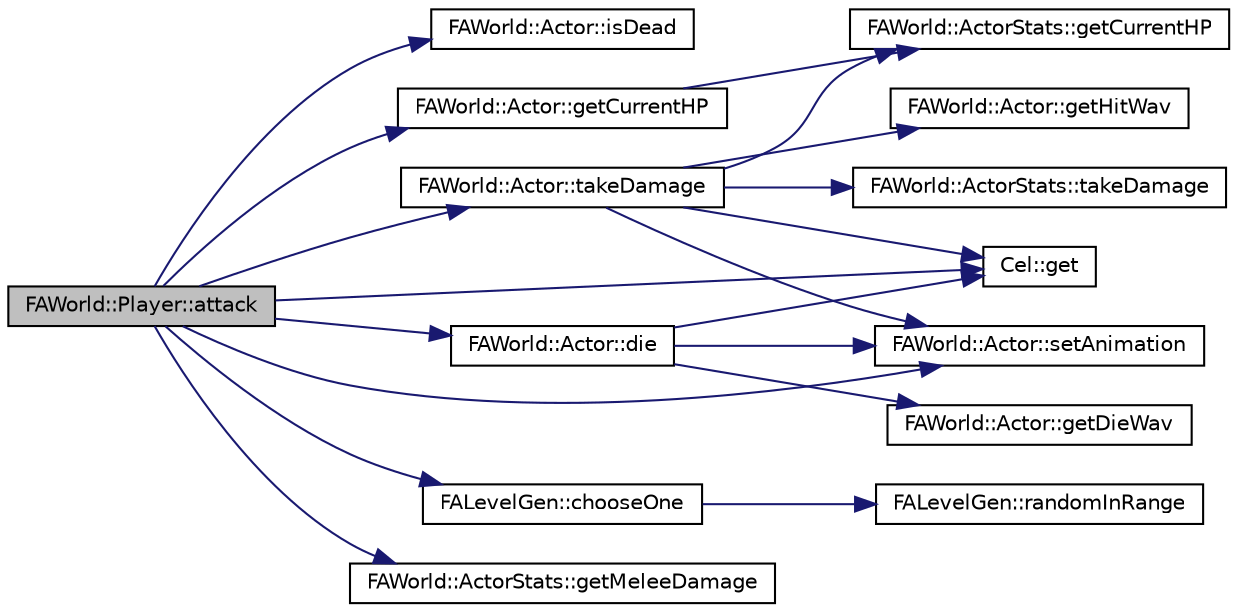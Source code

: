 digraph G
{
  edge [fontname="Helvetica",fontsize="10",labelfontname="Helvetica",labelfontsize="10"];
  node [fontname="Helvetica",fontsize="10",shape=record];
  rankdir="LR";
  Node1 [label="FAWorld::Player::attack",height=0.2,width=0.4,color="black", fillcolor="grey75", style="filled" fontcolor="black"];
  Node1 -> Node2 [color="midnightblue",fontsize="10",style="solid",fontname="Helvetica"];
  Node2 [label="FAWorld::Actor::isDead",height=0.2,width=0.4,color="black", fillcolor="white", style="filled",URL="$class_f_a_world_1_1_actor.html#a13d3e583e0c9018af8482d0f3623748d"];
  Node1 -> Node3 [color="midnightblue",fontsize="10",style="solid",fontname="Helvetica"];
  Node3 [label="Cel::get",height=0.2,width=0.4,color="black", fillcolor="white", style="filled",URL="$namespace_cel.html#a4e01b99470fde6ba49817d25dc1e2bc6"];
  Node1 -> Node4 [color="midnightblue",fontsize="10",style="solid",fontname="Helvetica"];
  Node4 [label="FALevelGen::chooseOne",height=0.2,width=0.4,color="black", fillcolor="white", style="filled",URL="$namespace_f_a_level_gen.html#a9a5e4ea8044e59b4b5e21115e04d4e9a"];
  Node4 -> Node5 [color="midnightblue",fontsize="10",style="solid",fontname="Helvetica"];
  Node5 [label="FALevelGen::randomInRange",height=0.2,width=0.4,color="black", fillcolor="white", style="filled",URL="$namespace_f_a_level_gen.html#a0374e2ca497149c811dbc135899a5db7"];
  Node1 -> Node6 [color="midnightblue",fontsize="10",style="solid",fontname="Helvetica"];
  Node6 [label="FAWorld::Actor::takeDamage",height=0.2,width=0.4,color="black", fillcolor="white", style="filled",URL="$class_f_a_world_1_1_actor.html#a45131c266364a071e5e36dba66bdf38a"];
  Node6 -> Node7 [color="midnightblue",fontsize="10",style="solid",fontname="Helvetica"];
  Node7 [label="FAWorld::ActorStats::takeDamage",height=0.2,width=0.4,color="black", fillcolor="white", style="filled",URL="$class_f_a_world_1_1_actor_stats.html#a5488e256064e76fc84528fd698593b05"];
  Node6 -> Node8 [color="midnightblue",fontsize="10",style="solid",fontname="Helvetica"];
  Node8 [label="FAWorld::ActorStats::getCurrentHP",height=0.2,width=0.4,color="black", fillcolor="white", style="filled",URL="$class_f_a_world_1_1_actor_stats.html#a9ef9d7f0ab086d8a3964968b53bc5852"];
  Node6 -> Node3 [color="midnightblue",fontsize="10",style="solid",fontname="Helvetica"];
  Node6 -> Node9 [color="midnightblue",fontsize="10",style="solid",fontname="Helvetica"];
  Node9 [label="FAWorld::Actor::getHitWav",height=0.2,width=0.4,color="black", fillcolor="white", style="filled",URL="$class_f_a_world_1_1_actor.html#ad877a8196a376ed0d728fd548e7e5171"];
  Node6 -> Node10 [color="midnightblue",fontsize="10",style="solid",fontname="Helvetica"];
  Node10 [label="FAWorld::Actor::setAnimation",height=0.2,width=0.4,color="black", fillcolor="white", style="filled",URL="$class_f_a_world_1_1_actor.html#a00af1cf4ccaf76a3cf84dc7ec5ba3390"];
  Node1 -> Node11 [color="midnightblue",fontsize="10",style="solid",fontname="Helvetica"];
  Node11 [label="FAWorld::ActorStats::getMeleeDamage",height=0.2,width=0.4,color="black", fillcolor="white", style="filled",URL="$class_f_a_world_1_1_actor_stats.html#a64e8e016ab28ecfdb732979c1a14be3a"];
  Node1 -> Node12 [color="midnightblue",fontsize="10",style="solid",fontname="Helvetica"];
  Node12 [label="FAWorld::Actor::getCurrentHP",height=0.2,width=0.4,color="black", fillcolor="white", style="filled",URL="$class_f_a_world_1_1_actor.html#a4a999f531e5704c6bc6c2c8eb358b3de"];
  Node12 -> Node8 [color="midnightblue",fontsize="10",style="solid",fontname="Helvetica"];
  Node1 -> Node13 [color="midnightblue",fontsize="10",style="solid",fontname="Helvetica"];
  Node13 [label="FAWorld::Actor::die",height=0.2,width=0.4,color="black", fillcolor="white", style="filled",URL="$class_f_a_world_1_1_actor.html#a5cc6f4f374e31c0a21d0f60ef6f1eb0a"];
  Node13 -> Node10 [color="midnightblue",fontsize="10",style="solid",fontname="Helvetica"];
  Node13 -> Node3 [color="midnightblue",fontsize="10",style="solid",fontname="Helvetica"];
  Node13 -> Node14 [color="midnightblue",fontsize="10",style="solid",fontname="Helvetica"];
  Node14 [label="FAWorld::Actor::getDieWav",height=0.2,width=0.4,color="black", fillcolor="white", style="filled",URL="$class_f_a_world_1_1_actor.html#aa6234a4667ea2574d192619e786812e4"];
  Node1 -> Node10 [color="midnightblue",fontsize="10",style="solid",fontname="Helvetica"];
}
